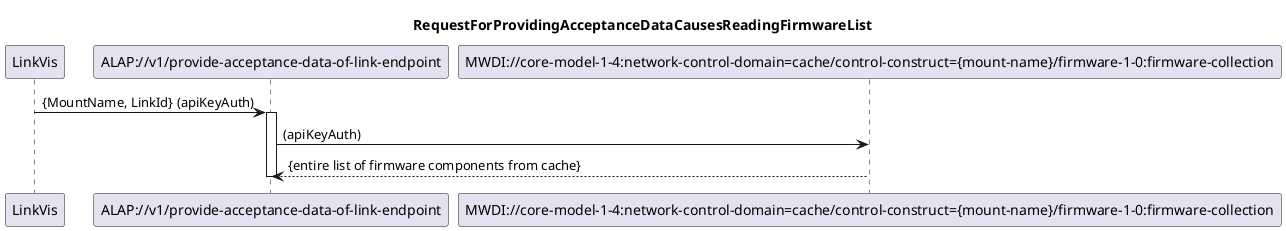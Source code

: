 @startuml 155_ReadingFirmware
skinparam responseMessageBelowArrow true

title
RequestForProvidingAcceptanceDataCausesReadingFirmwareList
end title

participant "LinkVis" as LinkVis
participant "ALAP://v1/provide-acceptance-data-of-link-endpoint" as ALAP
participant "MWDI://core-model-1-4:network-control-domain=cache/control-construct={mount-name}/firmware-1-0:firmware-collection" as MwdiFirm

LinkVis -> ALAP: {MountName, LinkId} (apiKeyAuth)
activate ALAP

ALAP -> MwdiFirm: (apiKeyAuth)
MwdiFirm --> ALAP: {entire list of firmware components from cache}

deactivate ALAP

@enduml